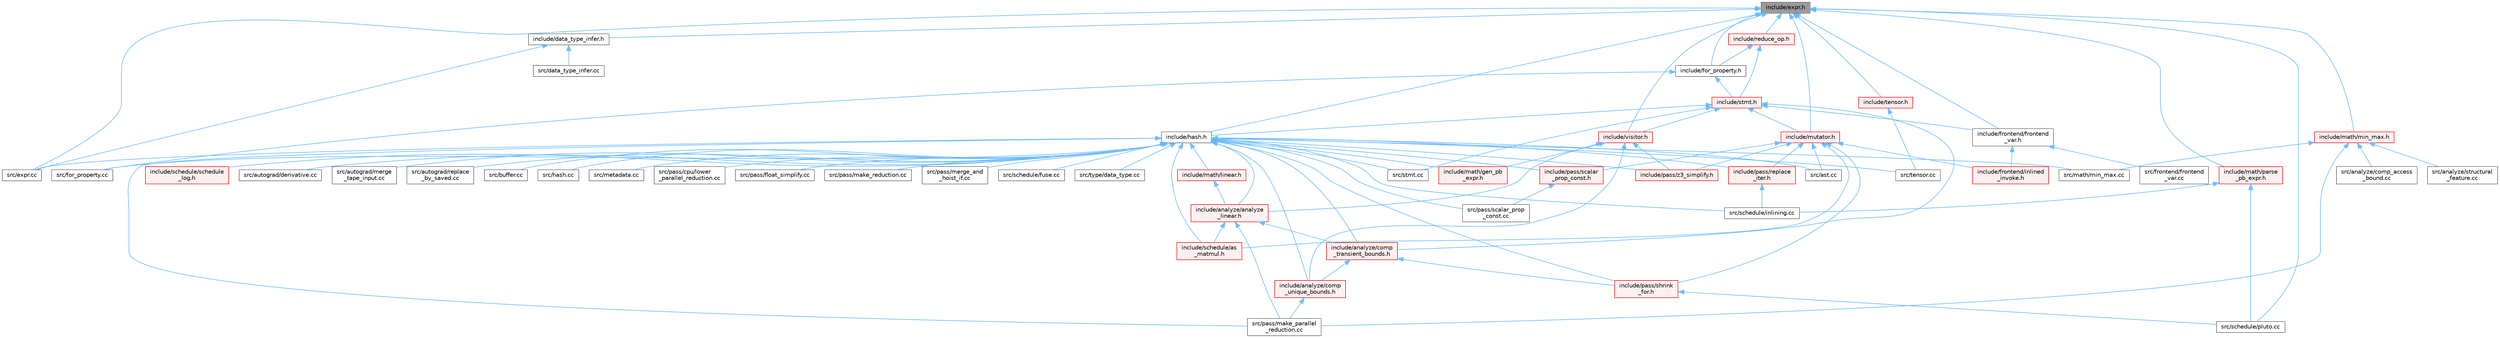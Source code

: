 digraph "include/expr.h"
{
 // LATEX_PDF_SIZE
  bgcolor="transparent";
  edge [fontname=Helvetica,fontsize=10,labelfontname=Helvetica,labelfontsize=10];
  node [fontname=Helvetica,fontsize=10,shape=box,height=0.2,width=0.4];
  Node1 [label="include/expr.h",height=0.2,width=0.4,color="gray40", fillcolor="grey60", style="filled", fontcolor="black",tooltip=" "];
  Node1 -> Node2 [dir="back",color="steelblue1",style="solid"];
  Node2 [label="include/data_type_infer.h",height=0.2,width=0.4,color="grey40", fillcolor="white", style="filled",URL="$data__type__infer_8h.html",tooltip=" "];
  Node2 -> Node3 [dir="back",color="steelblue1",style="solid"];
  Node3 [label="src/data_type_infer.cc",height=0.2,width=0.4,color="grey40", fillcolor="white", style="filled",URL="$data__type__infer_8cc.html",tooltip=" "];
  Node2 -> Node4 [dir="back",color="steelblue1",style="solid"];
  Node4 [label="src/expr.cc",height=0.2,width=0.4,color="grey40", fillcolor="white", style="filled",URL="$expr_8cc.html",tooltip=" "];
  Node1 -> Node5 [dir="back",color="steelblue1",style="solid"];
  Node5 [label="include/for_property.h",height=0.2,width=0.4,color="grey40", fillcolor="white", style="filled",URL="$for__property_8h.html",tooltip=" "];
  Node5 -> Node6 [dir="back",color="steelblue1",style="solid"];
  Node6 [label="include/stmt.h",height=0.2,width=0.4,color="red", fillcolor="#FFF0F0", style="filled",URL="$stmt_8h.html",tooltip=" "];
  Node6 -> Node7 [dir="back",color="steelblue1",style="solid"];
  Node7 [label="include/analyze/comp\l_transient_bounds.h",height=0.2,width=0.4,color="red", fillcolor="#FFF0F0", style="filled",URL="$comp__transient__bounds_8h.html",tooltip=" "];
  Node7 -> Node8 [dir="back",color="steelblue1",style="solid"];
  Node8 [label="include/analyze/comp\l_unique_bounds.h",height=0.2,width=0.4,color="red", fillcolor="#FFF0F0", style="filled",URL="$comp__unique__bounds_8h.html",tooltip=" "];
  Node8 -> Node30 [dir="back",color="steelblue1",style="solid"];
  Node30 [label="src/pass/make_parallel\l_reduction.cc",height=0.2,width=0.4,color="grey40", fillcolor="white", style="filled",URL="$make__parallel__reduction_8cc.html",tooltip=" "];
  Node7 -> Node47 [dir="back",color="steelblue1",style="solid"];
  Node47 [label="include/pass/shrink\l_for.h",height=0.2,width=0.4,color="red", fillcolor="#FFF0F0", style="filled",URL="$shrink__for_8h.html",tooltip=" "];
  Node47 -> Node24 [dir="back",color="steelblue1",style="solid"];
  Node24 [label="src/schedule/pluto.cc",height=0.2,width=0.4,color="grey40", fillcolor="white", style="filled",URL="$pluto_8cc.html",tooltip=" "];
  Node6 -> Node157 [dir="back",color="steelblue1",style="solid"];
  Node157 [label="include/frontend/frontend\l_var.h",height=0.2,width=0.4,color="grey40", fillcolor="white", style="filled",URL="$frontend__var_8h.html",tooltip=" "];
  Node157 -> Node110 [dir="back",color="steelblue1",style="solid"];
  Node110 [label="include/frontend/inlined\l_invoke.h",height=0.2,width=0.4,color="red", fillcolor="#FFF0F0", style="filled",URL="$inlined__invoke_8h.html",tooltip=" "];
  Node157 -> Node158 [dir="back",color="steelblue1",style="solid"];
  Node158 [label="src/frontend/frontend\l_var.cc",height=0.2,width=0.4,color="grey40", fillcolor="white", style="filled",URL="$frontend__var_8cc.html",tooltip=" "];
  Node6 -> Node202 [dir="back",color="steelblue1",style="solid"];
  Node202 [label="include/hash.h",height=0.2,width=0.4,color="grey40", fillcolor="white", style="filled",URL="$hash_8h.html",tooltip=" "];
  Node202 -> Node166 [dir="back",color="steelblue1",style="solid"];
  Node166 [label="include/analyze/analyze\l_linear.h",height=0.2,width=0.4,color="red", fillcolor="#FFF0F0", style="filled",URL="$analyze__linear_8h.html",tooltip=" "];
  Node166 -> Node7 [dir="back",color="steelblue1",style="solid"];
  Node166 -> Node130 [dir="back",color="steelblue1",style="solid"];
  Node130 [label="include/schedule/as\l_matmul.h",height=0.2,width=0.4,color="red", fillcolor="#FFF0F0", style="filled",URL="$as__matmul_8h.html",tooltip=" "];
  Node166 -> Node30 [dir="back",color="steelblue1",style="solid"];
  Node202 -> Node7 [dir="back",color="steelblue1",style="solid"];
  Node202 -> Node8 [dir="back",color="steelblue1",style="solid"];
  Node202 -> Node112 [dir="back",color="steelblue1",style="solid"];
  Node112 [label="include/math/gen_pb\l_expr.h",height=0.2,width=0.4,color="red", fillcolor="#FFF0F0", style="filled",URL="$gen__pb__expr_8h.html",tooltip=" "];
  Node202 -> Node165 [dir="back",color="steelblue1",style="solid"];
  Node165 [label="include/math/linear.h",height=0.2,width=0.4,color="red", fillcolor="#FFF0F0", style="filled",URL="$linear_8h.html",tooltip=" "];
  Node165 -> Node166 [dir="back",color="steelblue1",style="solid"];
  Node202 -> Node203 [dir="back",color="steelblue1",style="solid"];
  Node203 [label="include/pass/replace\l_iter.h",height=0.2,width=0.4,color="red", fillcolor="#FFF0F0", style="filled",URL="$replace__iter_8h.html",tooltip=" "];
  Node203 -> Node36 [dir="back",color="steelblue1",style="solid"];
  Node36 [label="src/schedule/inlining.cc",height=0.2,width=0.4,color="grey40", fillcolor="white", style="filled",URL="$inlining_8cc.html",tooltip=" "];
  Node202 -> Node123 [dir="back",color="steelblue1",style="solid"];
  Node123 [label="include/pass/scalar\l_prop_const.h",height=0.2,width=0.4,color="red", fillcolor="#FFF0F0", style="filled",URL="$scalar__prop__const_8h.html",tooltip=" "];
  Node123 -> Node124 [dir="back",color="steelblue1",style="solid"];
  Node124 [label="src/pass/scalar_prop\l_const.cc",height=0.2,width=0.4,color="grey40", fillcolor="white", style="filled",URL="$scalar__prop__const_8cc.html",tooltip=" "];
  Node202 -> Node47 [dir="back",color="steelblue1",style="solid"];
  Node202 -> Node127 [dir="back",color="steelblue1",style="solid"];
  Node127 [label="include/pass/z3_simplify.h",height=0.2,width=0.4,color="red", fillcolor="#FFF0F0", style="filled",URL="$z3__simplify_8h.html",tooltip=" "];
  Node202 -> Node130 [dir="back",color="steelblue1",style="solid"];
  Node202 -> Node204 [dir="back",color="steelblue1",style="solid"];
  Node204 [label="include/schedule/schedule\l_log.h",height=0.2,width=0.4,color="red", fillcolor="#FFF0F0", style="filled",URL="$schedule__log_8h.html",tooltip=" "];
  Node202 -> Node206 [dir="back",color="steelblue1",style="solid"];
  Node206 [label="src/ast.cc",height=0.2,width=0.4,color="grey40", fillcolor="white", style="filled",URL="$ast_8cc.html",tooltip=" "];
  Node202 -> Node93 [dir="back",color="steelblue1",style="solid"];
  Node93 [label="src/autograd/derivative.cc",height=0.2,width=0.4,color="grey40", fillcolor="white", style="filled",URL="$derivative_8cc.html",tooltip=" "];
  Node202 -> Node95 [dir="back",color="steelblue1",style="solid"];
  Node95 [label="src/autograd/merge\l_tape_input.cc",height=0.2,width=0.4,color="grey40", fillcolor="white", style="filled",URL="$merge__tape__input_8cc.html",tooltip=" "];
  Node202 -> Node99 [dir="back",color="steelblue1",style="solid"];
  Node99 [label="src/autograd/replace\l_by_saved.cc",height=0.2,width=0.4,color="grey40", fillcolor="white", style="filled",URL="$replace__by__saved_8cc.html",tooltip=" "];
  Node202 -> Node207 [dir="back",color="steelblue1",style="solid"];
  Node207 [label="src/buffer.cc",height=0.2,width=0.4,color="grey40", fillcolor="white", style="filled",URL="$buffer_8cc.html",tooltip=" "];
  Node202 -> Node4 [dir="back",color="steelblue1",style="solid"];
  Node202 -> Node208 [dir="back",color="steelblue1",style="solid"];
  Node208 [label="src/for_property.cc",height=0.2,width=0.4,color="grey40", fillcolor="white", style="filled",URL="$for__property_8cc.html",tooltip=" "];
  Node202 -> Node209 [dir="back",color="steelblue1",style="solid"];
  Node209 [label="src/hash.cc",height=0.2,width=0.4,color="grey40", fillcolor="white", style="filled",URL="$hash_8cc.html",tooltip=" "];
  Node202 -> Node210 [dir="back",color="steelblue1",style="solid"];
  Node210 [label="src/math/min_max.cc",height=0.2,width=0.4,color="grey40", fillcolor="white", style="filled",URL="$min__max_8cc.html",tooltip=" "];
  Node202 -> Node211 [dir="back",color="steelblue1",style="solid"];
  Node211 [label="src/metadata.cc",height=0.2,width=0.4,color="grey40", fillcolor="white", style="filled",URL="$metadata_8cc.html",tooltip=" "];
  Node202 -> Node28 [dir="back",color="steelblue1",style="solid"];
  Node28 [label="src/pass/cpu/lower\l_parallel_reduction.cc",height=0.2,width=0.4,color="grey40", fillcolor="white", style="filled",URL="$cpu_2lower__parallel__reduction_8cc.html",tooltip=" "];
  Node202 -> Node115 [dir="back",color="steelblue1",style="solid"];
  Node115 [label="src/pass/float_simplify.cc",height=0.2,width=0.4,color="grey40", fillcolor="white", style="filled",URL="$float__simplify_8cc.html",tooltip=" "];
  Node202 -> Node30 [dir="back",color="steelblue1",style="solid"];
  Node202 -> Node173 [dir="back",color="steelblue1",style="solid"];
  Node173 [label="src/pass/make_reduction.cc",height=0.2,width=0.4,color="grey40", fillcolor="white", style="filled",URL="$make__reduction_8cc.html",tooltip=" "];
  Node202 -> Node117 [dir="back",color="steelblue1",style="solid"];
  Node117 [label="src/pass/merge_and\l_hoist_if.cc",height=0.2,width=0.4,color="grey40", fillcolor="white", style="filled",URL="$merge__and__hoist__if_8cc.html",tooltip=" "];
  Node202 -> Node124 [dir="back",color="steelblue1",style="solid"];
  Node202 -> Node17 [dir="back",color="steelblue1",style="solid"];
  Node17 [label="src/schedule/fuse.cc",height=0.2,width=0.4,color="grey40", fillcolor="white", style="filled",URL="$fuse_8cc.html",tooltip=" "];
  Node202 -> Node36 [dir="back",color="steelblue1",style="solid"];
  Node202 -> Node212 [dir="back",color="steelblue1",style="solid"];
  Node212 [label="src/stmt.cc",height=0.2,width=0.4,color="grey40", fillcolor="white", style="filled",URL="$stmt_8cc.html",tooltip=" "];
  Node202 -> Node213 [dir="back",color="steelblue1",style="solid"];
  Node213 [label="src/tensor.cc",height=0.2,width=0.4,color="grey40", fillcolor="white", style="filled",URL="$tensor_8cc.html",tooltip=" "];
  Node202 -> Node214 [dir="back",color="steelblue1",style="solid"];
  Node214 [label="src/type/data_type.cc",height=0.2,width=0.4,color="grey40", fillcolor="white", style="filled",URL="$data__type_8cc.html",tooltip=" "];
  Node6 -> Node215 [dir="back",color="steelblue1",style="solid"];
  Node215 [label="include/mutator.h",height=0.2,width=0.4,color="red", fillcolor="#FFF0F0", style="filled",URL="$mutator_8h.html",tooltip=" "];
  Node215 -> Node110 [dir="back",color="steelblue1",style="solid"];
  Node215 -> Node203 [dir="back",color="steelblue1",style="solid"];
  Node215 -> Node123 [dir="back",color="steelblue1",style="solid"];
  Node215 -> Node47 [dir="back",color="steelblue1",style="solid"];
  Node215 -> Node127 [dir="back",color="steelblue1",style="solid"];
  Node215 -> Node130 [dir="back",color="steelblue1",style="solid"];
  Node215 -> Node206 [dir="back",color="steelblue1",style="solid"];
  Node6 -> Node192 [dir="back",color="steelblue1",style="solid"];
  Node192 [label="include/visitor.h",height=0.2,width=0.4,color="red", fillcolor="#FFF0F0", style="filled",URL="$visitor_8h.html",tooltip=" "];
  Node192 -> Node166 [dir="back",color="steelblue1",style="solid"];
  Node192 -> Node8 [dir="back",color="steelblue1",style="solid"];
  Node192 -> Node112 [dir="back",color="steelblue1",style="solid"];
  Node192 -> Node127 [dir="back",color="steelblue1",style="solid"];
  Node6 -> Node212 [dir="back",color="steelblue1",style="solid"];
  Node5 -> Node208 [dir="back",color="steelblue1",style="solid"];
  Node1 -> Node157 [dir="back",color="steelblue1",style="solid"];
  Node1 -> Node202 [dir="back",color="steelblue1",style="solid"];
  Node1 -> Node238 [dir="back",color="steelblue1",style="solid"];
  Node238 [label="include/math/min_max.h",height=0.2,width=0.4,color="red", fillcolor="#FFF0F0", style="filled",URL="$min__max_8h.html",tooltip=" "];
  Node238 -> Node19 [dir="back",color="steelblue1",style="solid"];
  Node19 [label="src/analyze/comp_access\l_bound.cc",height=0.2,width=0.4,color="grey40", fillcolor="white", style="filled",URL="$comp__access__bound_8cc.html",tooltip=" "];
  Node238 -> Node11 [dir="back",color="steelblue1",style="solid"];
  Node11 [label="src/analyze/structural\l_feature.cc",height=0.2,width=0.4,color="grey40", fillcolor="white", style="filled",URL="$structural__feature_8cc.html",tooltip=" "];
  Node238 -> Node210 [dir="back",color="steelblue1",style="solid"];
  Node238 -> Node30 [dir="back",color="steelblue1",style="solid"];
  Node1 -> Node239 [dir="back",color="steelblue1",style="solid"];
  Node239 [label="include/math/parse\l_pb_expr.h",height=0.2,width=0.4,color="red", fillcolor="#FFF0F0", style="filled",URL="$parse__pb__expr_8h.html",tooltip=" "];
  Node239 -> Node36 [dir="back",color="steelblue1",style="solid"];
  Node239 -> Node24 [dir="back",color="steelblue1",style="solid"];
  Node1 -> Node215 [dir="back",color="steelblue1",style="solid"];
  Node1 -> Node240 [dir="back",color="steelblue1",style="solid"];
  Node240 [label="include/reduce_op.h",height=0.2,width=0.4,color="red", fillcolor="#FFF0F0", style="filled",URL="$reduce__op_8h.html",tooltip=" "];
  Node240 -> Node5 [dir="back",color="steelblue1",style="solid"];
  Node240 -> Node6 [dir="back",color="steelblue1",style="solid"];
  Node1 -> Node242 [dir="back",color="steelblue1",style="solid"];
  Node242 [label="include/tensor.h",height=0.2,width=0.4,color="red", fillcolor="#FFF0F0", style="filled",URL="$tensor_8h.html",tooltip=" "];
  Node242 -> Node213 [dir="back",color="steelblue1",style="solid"];
  Node1 -> Node192 [dir="back",color="steelblue1",style="solid"];
  Node1 -> Node4 [dir="back",color="steelblue1",style="solid"];
  Node1 -> Node24 [dir="back",color="steelblue1",style="solid"];
}
